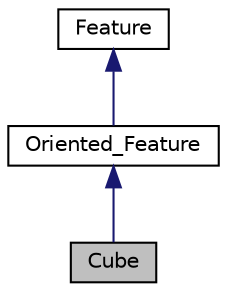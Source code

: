 digraph "Cube"
{
  edge [fontname="Helvetica",fontsize="10",labelfontname="Helvetica",labelfontsize="10"];
  node [fontname="Helvetica",fontsize="10",shape=record];
  Node0 [label="Cube",height=0.2,width=0.4,color="black", fillcolor="grey75", style="filled", fontcolor="black"];
  Node1 -> Node0 [dir="back",color="midnightblue",fontsize="10",style="solid",fontname="Helvetica"];
  Node1 [label="Oriented_Feature",height=0.2,width=0.4,color="black", fillcolor="white", style="filled",URL="$classOriented__Feature.html"];
  Node2 -> Node1 [dir="back",color="midnightblue",fontsize="10",style="solid",fontname="Helvetica"];
  Node2 [label="Feature",height=0.2,width=0.4,color="black", fillcolor="white", style="filled",URL="$classFeature.html"];
}
